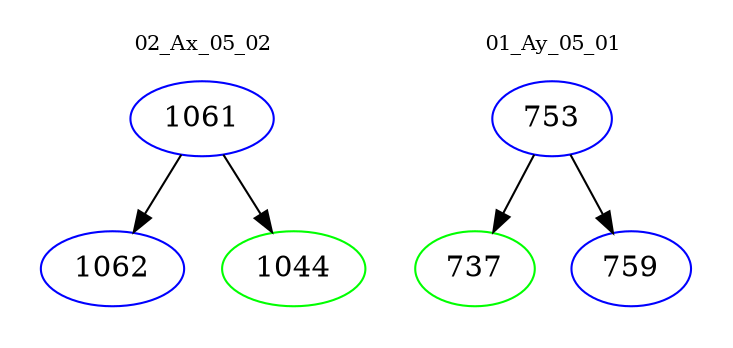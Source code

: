 digraph{
subgraph cluster_0 {
color = white
label = "02_Ax_05_02";
fontsize=10;
T0_1061 [label="1061", color="blue"]
T0_1061 -> T0_1062 [color="black"]
T0_1062 [label="1062", color="blue"]
T0_1061 -> T0_1044 [color="black"]
T0_1044 [label="1044", color="green"]
}
subgraph cluster_1 {
color = white
label = "01_Ay_05_01";
fontsize=10;
T1_753 [label="753", color="blue"]
T1_753 -> T1_737 [color="black"]
T1_737 [label="737", color="green"]
T1_753 -> T1_759 [color="black"]
T1_759 [label="759", color="blue"]
}
}
